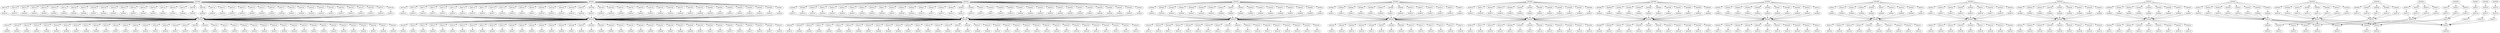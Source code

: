 digraph {
	ID00229 -> ID00000 ;
	ID00230 -> ID00001 ;
	ID00231 -> ID00002 ;
	ID00232 -> ID00003 ;
	ID00233 -> ID00004 ;
	ID00234 -> ID00005 ;
	ID00235 -> ID00006 ;
	ID00236 -> ID00007 ;
	ID00237 -> ID00008 ;
	ID00238 -> ID00009 ;
	ID00239 -> ID00010 ;
	ID00240 -> ID00011 ;
	ID00241 -> ID00012 ;
	ID00242 -> ID00013 ;
	ID00243 -> ID00014 ;
	ID00244 -> ID00015 ;
	ID00245 -> ID00016 ;
	ID00246 -> ID00017 ;
	ID00247 -> ID00018 ;
	ID00248 -> ID00019 ;
	ID00249 -> ID00020 ;
	ID00250 -> ID00021 ;
	ID00251 -> ID00022 ;
	ID00252 -> ID00023 ;
	ID00253 -> ID00024 ;
	ID00254 -> ID00025 ;
	ID00255 -> ID00026 ;
	ID00256 -> ID00027 ;
	ID00257 -> ID00028 ;
	ID00258 -> ID00029 ;
	ID00259 -> ID00030 ;
	ID00260 -> ID00031 ;
	ID00261 -> ID00032 ;
	ID00262 -> ID00033 ;
	ID00263 -> ID00034 ;
	ID00264 -> ID00035 ;
	ID00265 -> ID00036 ;
	ID00266 -> ID00037 ;
	ID00267 -> ID00038 ;
	ID00268 -> ID00039 ;
	ID00269 -> ID00040 ;
	ID00270 -> ID00041 ;
	ID00271 -> ID00042 ;
	ID00272 -> ID00043 ;
	ID00273 -> ID00044 ;
	ID00274 -> ID00045 ;
	ID00275 -> ID00046 ;
	ID00276 -> ID00047 ;
	ID00277 -> ID00048 ;
	ID00278 -> ID00049 ;
	ID00279 -> ID00050 ;
	ID00280 -> ID00051 ;
	ID00281 -> ID00052 ;
	ID00282 -> ID00053 ;
	ID00283 -> ID00054 ;
	ID00284 -> ID00055 ;
	ID00285 -> ID00056 ;
	ID00286 -> ID00057 ;
	ID00287 -> ID00058 ;
	ID00288 -> ID00059 ;
	ID00289 -> ID00060 ;
	ID00290 -> ID00061 ;
	ID00291 -> ID00062 ;
	ID00292 -> ID00063 ;
	ID00293 -> ID00064 ;
	ID00294 -> ID00065 ;
	ID00295 -> ID00066 ;
	ID00296 -> ID00067 ;
	ID00297 -> ID00068 ;
	ID00298 -> ID00069 ;
	ID00299 -> ID00070 ;
	ID00300 -> ID00071 ;
	ID00301 -> ID00072 ;
	ID00302 -> ID00073 ;
	ID00303 -> ID00074 ;
	ID00304 -> ID00075 ;
	ID00305 -> ID00076 ;
	ID00306 -> ID00077 ;
	ID00307 -> ID00078 ;
	ID00308 -> ID00079 ;
	ID00309 -> ID00080 ;
	ID00310 -> ID00081 ;
	ID00311 -> ID00082 ;
	ID00312 -> ID00083 ;
	ID00313 -> ID00084 ;
	ID00314 -> ID00085 ;
	ID00315 -> ID00086 ;
	ID00316 -> ID00087 ;
	ID00317 -> ID00088 ;
	ID00318 -> ID00089 ;
	ID00319 -> ID00090 ;
	ID00320 -> ID00091 ;
	ID00321 -> ID00092 ;
	ID00322 -> ID00093 ;
	ID00323 -> ID00094 ;
	ID00324 -> ID00095 ;
	ID00325 -> ID00096 ;
	ID00326 -> ID00097 ;
	ID00327 -> ID00098 ;
	ID00328 -> ID00099 ;
	ID00329 -> ID00100 ;
	ID00330 -> ID00101 ;
	ID00331 -> ID00102 ;
	ID00332 -> ID00103 ;
	ID00333 -> ID00104 ;
	ID00334 -> ID00105 ;
	ID00335 -> ID00106 ;
	ID00336 -> ID00107 ;
	ID00337 -> ID00108 ;
	ID00338 -> ID00109 ;
	ID00339 -> ID00110 ;
	ID00340 -> ID00111 ;
	ID00341 -> ID00112 ;
	ID00342 -> ID00113 ;
	ID00343 -> ID00114 ;
	ID00344 -> ID00115 ;
	ID00345 -> ID00116 ;
	ID00346 -> ID00117 ;
	ID00347 -> ID00118 ;
	ID00348 -> ID00119 ;
	ID00349 -> ID00120 ;
	ID00350 -> ID00121 ;
	ID00351 -> ID00122 ;
	ID00352 -> ID00123 ;
	ID00353 -> ID00124 ;
	ID00354 -> ID00125 ;
	ID00355 -> ID00126 ;
	ID00356 -> ID00127 ;
	ID00357 -> ID00128 ;
	ID00358 -> ID00129 ;
	ID00359 -> ID00130 ;
	ID00360 -> ID00131 ;
	ID00361 -> ID00132 ;
	ID00362 -> ID00133 ;
	ID00363 -> ID00134 ;
	ID00364 -> ID00135 ;
	ID00365 -> ID00136 ;
	ID00366 -> ID00137 ;
	ID00367 -> ID00138 ;
	ID00368 -> ID00139 ;
	ID00369 -> ID00140 ;
	ID00370 -> ID00141 ;
	ID00371 -> ID00142 ;
	ID00372 -> ID00143 ;
	ID00373 -> ID00144 ;
	ID00374 -> ID00145 ;
	ID00375 -> ID00146 ;
	ID00376 -> ID00147 ;
	ID00377 -> ID00148 ;
	ID00378 -> ID00149 ;
	ID00379 -> ID00150 ;
	ID00380 -> ID00151 ;
	ID00381 -> ID00152 ;
	ID00382 -> ID00153 ;
	ID00383 -> ID00154 ;
	ID00384 -> ID00155 ;
	ID00385 -> ID00156 ;
	ID00386 -> ID00157 ;
	ID00387 -> ID00158 ;
	ID00388 -> ID00159 ;
	ID00389 -> ID00160 ;
	ID00390 -> ID00161 ;
	ID00391 -> ID00162 ;
	ID00392 -> ID00163 ;
	ID00393 -> ID00164 ;
	ID00394 -> ID00165 ;
	ID00395 -> ID00166 ;
	ID00396 -> ID00167 ;
	ID00397 -> ID00168 ;
	ID00398 -> ID00169 ;
	ID00399 -> ID00170 ;
	ID00400 -> ID00171 ;
	ID00401 -> ID00172 ;
	ID00402 -> ID00173 ;
	ID00403 -> ID00174 ;
	ID00404 -> ID00175 ;
	ID00405 -> ID00176 ;
	ID00406 -> ID00177 ;
	ID00407 -> ID00178 ;
	ID00408 -> ID00179 ;
	ID00409 -> ID00180 ;
	ID00410 -> ID00181 ;
	ID00411 -> ID00182 ;
	ID00412 -> ID00183 ;
	ID00413 -> ID00184 ;
	ID00414 -> ID00185 ;
	ID00415 -> ID00186 ;
	ID00416 -> ID00187 ;
	ID00417 -> ID00188 ;
	ID00418 -> ID00189 ;
	ID00419 -> ID00190 ;
	ID00420 -> ID00191 ;
	ID00421 -> ID00192 ;
	ID00422 -> ID00193 ;
	ID00423 -> ID00194 ;
	ID00424 -> ID00195 ;
	ID00425 -> ID00196 ;
	ID00426 -> ID00197 ;
	ID00427 -> ID00198 ;
	ID00428 -> ID00199 ;
	ID00429 -> ID00200 ;
	ID00430 -> ID00201 ;
	ID00431 -> ID00202 ;
	ID00432 -> ID00203 ;
	ID00433 -> ID00204 ;
	ID00434 -> ID00205 ;
	ID00435 -> ID00206 ;
	ID00436 -> ID00207 ;
	ID00437 -> ID00208 ;
	ID00438 -> ID00209 ;
	ID00439 -> ID00210 ;
	ID00440 -> ID00211 ;
	ID00441 -> ID00212 ;
	ID00442 -> ID00213 ;
	ID00443 -> ID00214 ;
	ID00444 -> ID00215 ;
	ID00445 -> ID00216 ;
	ID00446 -> ID00217 ;
	ID00447 -> ID00218 ;
	ID00448 -> ID00219 ;
	ID00449 -> ID00220 ;
	ID00450 -> ID00221 ;
	ID00451 -> ID00222 ;
	ID00452 -> ID00223 ;
	ID00453 -> ID00224 ;
	ID00454 -> ID00225 ;
	ID00455 -> ID00226 ;
	ID00456 -> ID00227 ;
	ID00457 -> ID00228 ;
	ID00458 -> ID00250 ;
	ID00458 -> ID00251 ;
	ID00458 -> ID00254 ;
	ID00458 -> ID00255 ;
	ID00458 -> ID00252 ;
	ID00458 -> ID00253 ;
	ID00458 -> ID00258 ;
	ID00458 -> ID00259 ;
	ID00458 -> ID00256 ;
	ID00458 -> ID00257 ;
	ID00458 -> ID00240 ;
	ID00458 -> ID00244 ;
	ID00458 -> ID00243 ;
	ID00458 -> ID00242 ;
	ID00458 -> ID00241 ;
	ID00458 -> ID00248 ;
	ID00458 -> ID00229 ;
	ID00458 -> ID00247 ;
	ID00458 -> ID00246 ;
	ID00458 -> ID00245 ;
	ID00458 -> ID00249 ;
	ID00458 -> ID00260 ;
	ID00458 -> ID00261 ;
	ID00458 -> ID00262 ;
	ID00458 -> ID00263 ;
	ID00458 -> ID00264 ;
	ID00458 -> ID00265 ;
	ID00458 -> ID00266 ;
	ID00458 -> ID00267 ;
	ID00458 -> ID00268 ;
	ID00458 -> ID00231 ;
	ID00458 -> ID00230 ;
	ID00458 -> ID00233 ;
	ID00458 -> ID00232 ;
	ID00458 -> ID00235 ;
	ID00458 -> ID00234 ;
	ID00458 -> ID00237 ;
	ID00458 -> ID00236 ;
	ID00458 -> ID00239 ;
	ID00458 -> ID00238 ;
	ID00459 -> ID00276 ;
	ID00459 -> ID00277 ;
	ID00459 -> ID00274 ;
	ID00459 -> ID00275 ;
	ID00459 -> ID00272 ;
	ID00459 -> ID00273 ;
	ID00459 -> ID00270 ;
	ID00459 -> ID00271 ;
	ID00459 -> ID00295 ;
	ID00459 -> ID00294 ;
	ID00459 -> ID00293 ;
	ID00459 -> ID00292 ;
	ID00459 -> ID00299 ;
	ID00459 -> ID00298 ;
	ID00459 -> ID00297 ;
	ID00459 -> ID00278 ;
	ID00459 -> ID00296 ;
	ID00459 -> ID00279 ;
	ID00459 -> ID00290 ;
	ID00459 -> ID00291 ;
	ID00459 -> ID00306 ;
	ID00459 -> ID00307 ;
	ID00459 -> ID00304 ;
	ID00459 -> ID00305 ;
	ID00459 -> ID00302 ;
	ID00459 -> ID00303 ;
	ID00459 -> ID00300 ;
	ID00459 -> ID00301 ;
	ID00459 -> ID00285 ;
	ID00459 -> ID00286 ;
	ID00459 -> ID00287 ;
	ID00459 -> ID00288 ;
	ID00459 -> ID00281 ;
	ID00459 -> ID00282 ;
	ID00459 -> ID00283 ;
	ID00459 -> ID00284 ;
	ID00459 -> ID00269 ;
	ID00459 -> ID00289 ;
	ID00459 -> ID00280 ;
	ID00460 -> ID00319 ;
	ID00460 -> ID00320 ;
	ID00460 -> ID00321 ;
	ID00460 -> ID00343 ;
	ID00460 -> ID00324 ;
	ID00460 -> ID00342 ;
	ID00460 -> ID00325 ;
	ID00460 -> ID00341 ;
	ID00460 -> ID00322 ;
	ID00460 -> ID00340 ;
	ID00460 -> ID00323 ;
	ID00460 -> ID00328 ;
	ID00460 -> ID00329 ;
	ID00460 -> ID00326 ;
	ID00460 -> ID00327 ;
	ID00460 -> ID00309 ;
	ID00460 -> ID00308 ;
	ID00460 -> ID00338 ;
	ID00460 -> ID00337 ;
	ID00460 -> ID00339 ;
	ID00460 -> ID00334 ;
	ID00460 -> ID00333 ;
	ID00460 -> ID00336 ;
	ID00460 -> ID00335 ;
	ID00460 -> ID00310 ;
	ID00460 -> ID00311 ;
	ID00460 -> ID00330 ;
	ID00460 -> ID00312 ;
	ID00460 -> ID00313 ;
	ID00460 -> ID00332 ;
	ID00460 -> ID00314 ;
	ID00460 -> ID00331 ;
	ID00460 -> ID00315 ;
	ID00460 -> ID00316 ;
	ID00460 -> ID00317 ;
	ID00460 -> ID00318 ;
	ID00461 -> ID00356 ;
	ID00461 -> ID00355 ;
	ID00461 -> ID00358 ;
	ID00461 -> ID00349 ;
	ID00461 -> ID00357 ;
	ID00461 -> ID00348 ;
	ID00461 -> ID00347 ;
	ID00461 -> ID00359 ;
	ID00461 -> ID00346 ;
	ID00461 -> ID00345 ;
	ID00461 -> ID00344 ;
	ID00461 -> ID00361 ;
	ID00461 -> ID00360 ;
	ID00461 -> ID00350 ;
	ID00461 -> ID00352 ;
	ID00461 -> ID00351 ;
	ID00461 -> ID00354 ;
	ID00461 -> ID00353 ;
	ID00462 -> ID00369 ;
	ID00462 -> ID00368 ;
	ID00462 -> ID00367 ;
	ID00462 -> ID00366 ;
	ID00462 -> ID00372 ;
	ID00462 -> ID00371 ;
	ID00462 -> ID00370 ;
	ID00462 -> ID00365 ;
	ID00462 -> ID00375 ;
	ID00462 -> ID00364 ;
	ID00462 -> ID00363 ;
	ID00462 -> ID00374 ;
	ID00462 -> ID00362 ;
	ID00462 -> ID00373 ;
	ID00463 -> ID00379 ;
	ID00463 -> ID00388 ;
	ID00463 -> ID00378 ;
	ID00463 -> ID00377 ;
	ID00463 -> ID00381 ;
	ID00463 -> ID00380 ;
	ID00463 -> ID00383 ;
	ID00463 -> ID00382 ;
	ID00463 -> ID00376 ;
	ID00463 -> ID00385 ;
	ID00463 -> ID00384 ;
	ID00463 -> ID00387 ;
	ID00463 -> ID00386 ;
	ID00464 -> ID00389 ;
	ID00464 -> ID00390 ;
	ID00464 -> ID00399 ;
	ID00464 -> ID00398 ;
	ID00464 -> ID00400 ;
	ID00464 -> ID00397 ;
	ID00464 -> ID00396 ;
	ID00464 -> ID00395 ;
	ID00464 -> ID00394 ;
	ID00464 -> ID00393 ;
	ID00464 -> ID00392 ;
	ID00464 -> ID00391 ;
	ID00465 -> ID00411 ;
	ID00465 -> ID00410 ;
	ID00465 -> ID00401 ;
	ID00465 -> ID00402 ;
	ID00465 -> ID00407 ;
	ID00465 -> ID00403 ;
	ID00465 -> ID00408 ;
	ID00465 -> ID00404 ;
	ID00465 -> ID00409 ;
	ID00465 -> ID00405 ;
	ID00465 -> ID00406 ;
	ID00466 -> ID00415 ;
	ID00466 -> ID00414 ;
	ID00466 -> ID00417 ;
	ID00466 -> ID00416 ;
	ID00466 -> ID00413 ;
	ID00466 -> ID00421 ;
	ID00466 -> ID00412 ;
	ID00466 -> ID00420 ;
	ID00466 -> ID00418 ;
	ID00466 -> ID00419 ;
	ID00467 -> ID00428 ;
	ID00467 -> ID00427 ;
	ID00467 -> ID00426 ;
	ID00467 -> ID00425 ;
	ID00467 -> ID00424 ;
	ID00467 -> ID00423 ;
	ID00467 -> ID00422 ;
	ID00467 -> ID00429 ;
	ID00467 -> ID00430 ;
	ID00468 -> ID00433 ;
	ID00468 -> ID00432 ;
	ID00468 -> ID00435 ;
	ID00468 -> ID00434 ;
	ID00468 -> ID00437 ;
	ID00468 -> ID00436 ;
	ID00468 -> ID00439 ;
	ID00468 -> ID00438 ;
	ID00468 -> ID00431 ;
	ID00469 -> ID00446 ;
	ID00469 -> ID00445 ;
	ID00469 -> ID00444 ;
	ID00469 -> ID00443 ;
	ID00469 -> ID00448 ;
	ID00469 -> ID00447 ;
	ID00469 -> ID00442 ;
	ID00469 -> ID00441 ;
	ID00469 -> ID00440 ;
	ID00470 -> ID00450 ;
	ID00470 -> ID00451 ;
	ID00470 -> ID00452 ;
	ID00470 -> ID00453 ;
	ID00470 -> ID00449 ;
	ID00470 -> ID00454 ;
	ID00470 -> ID00455 ;
	ID00470 -> ID00456 ;
	ID00471 -> ID00450 ;
	ID00471 -> ID00451 ;
	ID00471 -> ID00452 ;
	ID00471 -> ID00453 ;
	ID00471 -> ID00454 ;
	ID00471 -> ID00455 ;
	ID00471 -> ID00456 ;
	ID00471 -> ID00457 ;
	ID00472 -> ID00453 ;
	ID00472 -> ID00454 ;
	ID00472 -> ID00455 ;
	ID00472 -> ID00456 ;
	ID00472 -> ID00457 ;
	ID00473 -> ID00454 ;
	ID00473 -> ID00455 ;
	ID00473 -> ID00456 ;
	ID00473 -> ID00457 ;
	ID00474 -> ID00455 ;
	ID00474 -> ID00456 ;
	ID00474 -> ID00457 ;
	ID00475 -> ID00457 ;
	ID00476 -> ID00457 ;
	ID00477 -> ID00457 ;
	ID00478 -> ID00458 ;
	ID00479 -> ID00458 ;
	ID00480 -> ID00458 ;
	ID00481 -> ID00458 ;
	ID00482 -> ID00458 ;
	ID00483 -> ID00458 ;
	ID00484 -> ID00458 ;
	ID00485 -> ID00458 ;
	ID00486 -> ID00458 ;
	ID00487 -> ID00458 ;
	ID00488 -> ID00458 ;
	ID00489 -> ID00458 ;
	ID00490 -> ID00458 ;
	ID00491 -> ID00458 ;
	ID00492 -> ID00458 ;
	ID00493 -> ID00458 ;
	ID00494 -> ID00458 ;
	ID00495 -> ID00458 ;
	ID00496 -> ID00458 ;
	ID00497 -> ID00458 ;
	ID00498 -> ID00458 ;
	ID00499 -> ID00458 ;
	ID00500 -> ID00458 ;
	ID00501 -> ID00458 ;
	ID00502 -> ID00458 ;
	ID00503 -> ID00458 ;
	ID00504 -> ID00458 ;
	ID00505 -> ID00458 ;
	ID00506 -> ID00458 ;
	ID00507 -> ID00458 ;
	ID00508 -> ID00458 ;
	ID00509 -> ID00458 ;
	ID00510 -> ID00458 ;
	ID00511 -> ID00458 ;
	ID00512 -> ID00458 ;
	ID00513 -> ID00458 ;
	ID00514 -> ID00458 ;
	ID00515 -> ID00458 ;
	ID00516 -> ID00458 ;
	ID00517 -> ID00458 ;
	ID00518 -> ID00459 ;
	ID00519 -> ID00459 ;
	ID00520 -> ID00459 ;
	ID00521 -> ID00459 ;
	ID00522 -> ID00459 ;
	ID00523 -> ID00459 ;
	ID00524 -> ID00459 ;
	ID00525 -> ID00459 ;
	ID00526 -> ID00459 ;
	ID00527 -> ID00459 ;
	ID00528 -> ID00459 ;
	ID00529 -> ID00459 ;
	ID00530 -> ID00459 ;
	ID00531 -> ID00459 ;
	ID00532 -> ID00459 ;
	ID00533 -> ID00459 ;
	ID00534 -> ID00459 ;
	ID00535 -> ID00459 ;
	ID00536 -> ID00459 ;
	ID00537 -> ID00459 ;
	ID00538 -> ID00459 ;
	ID00539 -> ID00459 ;
	ID00540 -> ID00459 ;
	ID00541 -> ID00459 ;
	ID00542 -> ID00459 ;
	ID00543 -> ID00459 ;
	ID00544 -> ID00459 ;
	ID00545 -> ID00459 ;
	ID00546 -> ID00459 ;
	ID00547 -> ID00459 ;
	ID00548 -> ID00459 ;
	ID00549 -> ID00459 ;
	ID00550 -> ID00459 ;
	ID00551 -> ID00459 ;
	ID00552 -> ID00459 ;
	ID00553 -> ID00459 ;
	ID00554 -> ID00459 ;
	ID00555 -> ID00459 ;
	ID00556 -> ID00459 ;
	ID00557 -> ID00460 ;
	ID00558 -> ID00460 ;
	ID00559 -> ID00460 ;
	ID00560 -> ID00460 ;
	ID00561 -> ID00460 ;
	ID00562 -> ID00460 ;
	ID00563 -> ID00460 ;
	ID00564 -> ID00460 ;
	ID00565 -> ID00460 ;
	ID00566 -> ID00460 ;
	ID00567 -> ID00460 ;
	ID00568 -> ID00460 ;
	ID00569 -> ID00460 ;
	ID00570 -> ID00460 ;
	ID00571 -> ID00460 ;
	ID00572 -> ID00460 ;
	ID00573 -> ID00460 ;
	ID00574 -> ID00460 ;
	ID00575 -> ID00460 ;
	ID00576 -> ID00460 ;
	ID00577 -> ID00460 ;
	ID00578 -> ID00460 ;
	ID00579 -> ID00460 ;
	ID00580 -> ID00460 ;
	ID00581 -> ID00460 ;
	ID00582 -> ID00460 ;
	ID00583 -> ID00460 ;
	ID00584 -> ID00460 ;
	ID00585 -> ID00460 ;
	ID00586 -> ID00460 ;
	ID00587 -> ID00460 ;
	ID00588 -> ID00460 ;
	ID00589 -> ID00460 ;
	ID00590 -> ID00460 ;
	ID00591 -> ID00460 ;
	ID00592 -> ID00460 ;
	ID00593 -> ID00461 ;
	ID00594 -> ID00461 ;
	ID00595 -> ID00461 ;
	ID00596 -> ID00461 ;
	ID00597 -> ID00461 ;
	ID00598 -> ID00461 ;
	ID00599 -> ID00461 ;
	ID00600 -> ID00461 ;
	ID00601 -> ID00461 ;
	ID00602 -> ID00461 ;
	ID00603 -> ID00461 ;
	ID00604 -> ID00461 ;
	ID00605 -> ID00461 ;
	ID00606 -> ID00461 ;
	ID00607 -> ID00461 ;
	ID00608 -> ID00461 ;
	ID00609 -> ID00461 ;
	ID00610 -> ID00461 ;
	ID00611 -> ID00462 ;
	ID00612 -> ID00462 ;
	ID00613 -> ID00462 ;
	ID00614 -> ID00462 ;
	ID00615 -> ID00462 ;
	ID00616 -> ID00462 ;
	ID00617 -> ID00462 ;
	ID00618 -> ID00462 ;
	ID00619 -> ID00462 ;
	ID00620 -> ID00462 ;
	ID00621 -> ID00462 ;
	ID00622 -> ID00462 ;
	ID00623 -> ID00462 ;
	ID00624 -> ID00462 ;
	ID00625 -> ID00463 ;
	ID00626 -> ID00463 ;
	ID00627 -> ID00463 ;
	ID00628 -> ID00463 ;
	ID00629 -> ID00463 ;
	ID00630 -> ID00463 ;
	ID00631 -> ID00463 ;
	ID00632 -> ID00463 ;
	ID00633 -> ID00463 ;
	ID00634 -> ID00463 ;
	ID00635 -> ID00463 ;
	ID00636 -> ID00463 ;
	ID00637 -> ID00463 ;
	ID00638 -> ID00464 ;
	ID00639 -> ID00464 ;
	ID00640 -> ID00464 ;
	ID00641 -> ID00464 ;
	ID00642 -> ID00464 ;
	ID00643 -> ID00464 ;
	ID00644 -> ID00464 ;
	ID00645 -> ID00464 ;
	ID00646 -> ID00464 ;
	ID00647 -> ID00464 ;
	ID00648 -> ID00464 ;
	ID00649 -> ID00464 ;
	ID00650 -> ID00465 ;
	ID00651 -> ID00465 ;
	ID00652 -> ID00465 ;
	ID00653 -> ID00465 ;
	ID00654 -> ID00465 ;
	ID00655 -> ID00465 ;
	ID00656 -> ID00465 ;
	ID00657 -> ID00465 ;
	ID00658 -> ID00465 ;
	ID00659 -> ID00465 ;
	ID00660 -> ID00465 ;
	ID00661 -> ID00466 ;
	ID00662 -> ID00466 ;
	ID00663 -> ID00466 ;
	ID00664 -> ID00466 ;
	ID00665 -> ID00466 ;
	ID00666 -> ID00466 ;
	ID00667 -> ID00466 ;
	ID00668 -> ID00466 ;
	ID00669 -> ID00466 ;
	ID00670 -> ID00466 ;
	ID00671 -> ID00467 ;
	ID00672 -> ID00467 ;
	ID00673 -> ID00467 ;
	ID00674 -> ID00467 ;
	ID00675 -> ID00467 ;
	ID00676 -> ID00467 ;
	ID00677 -> ID00467 ;
	ID00678 -> ID00467 ;
	ID00679 -> ID00467 ;
	ID00680 -> ID00468 ;
	ID00681 -> ID00468 ;
	ID00682 -> ID00468 ;
	ID00683 -> ID00468 ;
	ID00684 -> ID00468 ;
	ID00685 -> ID00468 ;
	ID00686 -> ID00468 ;
	ID00687 -> ID00468 ;
	ID00688 -> ID00468 ;
	ID00689 -> ID00469 ;
	ID00690 -> ID00469 ;
	ID00691 -> ID00469 ;
	ID00692 -> ID00469 ;
	ID00693 -> ID00469 ;
	ID00694 -> ID00469 ;
	ID00695 -> ID00469 ;
	ID00696 -> ID00469 ;
	ID00697 -> ID00469 ;
	ID00698 -> ID00470 ;
	ID00699 -> ID00470 ;
	ID00700 -> ID00470 ;
	ID00701 -> ID00470 ;
	ID00702 -> ID00470 ;
	ID00703 -> ID00470 ;
	ID00704 -> ID00470 ;
	ID00705 -> ID00470 ;
	ID00706 -> ID00471 ;
	ID00707 -> ID00471 ;
	ID00708 -> ID00471 ;
	ID00709 -> ID00471 ;
	ID00710 -> ID00471 ;
	ID00711 -> ID00471 ;
	ID00712 -> ID00471 ;
	ID00713 -> ID00471 ;
	ID00714 -> ID00472 ;
	ID00715 -> ID00472 ;
	ID00716 -> ID00472 ;
	ID00717 -> ID00472 ;
	ID00718 -> ID00472 ;
	ID00719 -> ID00473 ;
	ID00720 -> ID00473 ;
	ID00721 -> ID00473 ;
	ID00722 -> ID00473 ;
	ID00723 -> ID00474 ;
	ID00724 -> ID00474 ;
	ID00725 -> ID00474 ;
	ID00726 -> ID00475 ;
	ID00727 -> ID00476 ;
	ID00728 -> ID00477 ;
	ID00729 -> ID00478 ;
	ID00730 -> ID00479 ;
	ID00731 -> ID00480 ;
	ID00732 -> ID00481 ;
	ID00733 -> ID00482 ;
	ID00734 -> ID00483 ;
	ID00735 -> ID00484 ;
	ID00736 -> ID00485 ;
	ID00737 -> ID00486 ;
	ID00738 -> ID00487 ;
	ID00739 -> ID00488 ;
	ID00740 -> ID00489 ;
	ID00741 -> ID00490 ;
	ID00742 -> ID00491 ;
	ID00743 -> ID00492 ;
	ID00744 -> ID00493 ;
	ID00745 -> ID00494 ;
	ID00746 -> ID00495 ;
	ID00747 -> ID00496 ;
	ID00748 -> ID00497 ;
	ID00749 -> ID00498 ;
	ID00750 -> ID00499 ;
	ID00751 -> ID00500 ;
	ID00752 -> ID00501 ;
	ID00753 -> ID00502 ;
	ID00754 -> ID00503 ;
	ID00755 -> ID00504 ;
	ID00756 -> ID00505 ;
	ID00757 -> ID00506 ;
	ID00758 -> ID00507 ;
	ID00759 -> ID00508 ;
	ID00760 -> ID00509 ;
	ID00761 -> ID00510 ;
	ID00762 -> ID00511 ;
	ID00763 -> ID00512 ;
	ID00764 -> ID00513 ;
	ID00765 -> ID00514 ;
	ID00766 -> ID00515 ;
	ID00767 -> ID00516 ;
	ID00768 -> ID00517 ;
	ID00769 -> ID00518 ;
	ID00770 -> ID00519 ;
	ID00771 -> ID00520 ;
	ID00772 -> ID00521 ;
	ID00773 -> ID00522 ;
	ID00774 -> ID00523 ;
	ID00775 -> ID00524 ;
	ID00776 -> ID00525 ;
	ID00777 -> ID00526 ;
	ID00778 -> ID00527 ;
	ID00779 -> ID00528 ;
	ID00780 -> ID00529 ;
	ID00781 -> ID00530 ;
	ID00782 -> ID00531 ;
	ID00783 -> ID00532 ;
	ID00784 -> ID00533 ;
	ID00785 -> ID00534 ;
	ID00786 -> ID00535 ;
	ID00787 -> ID00536 ;
	ID00788 -> ID00537 ;
	ID00789 -> ID00538 ;
	ID00790 -> ID00539 ;
	ID00791 -> ID00540 ;
	ID00792 -> ID00541 ;
	ID00793 -> ID00542 ;
	ID00794 -> ID00543 ;
	ID00795 -> ID00544 ;
	ID00796 -> ID00545 ;
	ID00797 -> ID00546 ;
	ID00798 -> ID00547 ;
	ID00799 -> ID00548 ;
	ID00800 -> ID00549 ;
	ID00801 -> ID00550 ;
	ID00802 -> ID00551 ;
	ID00803 -> ID00552 ;
	ID00804 -> ID00553 ;
	ID00805 -> ID00554 ;
	ID00806 -> ID00555 ;
	ID00807 -> ID00556 ;
	ID00808 -> ID00557 ;
	ID00809 -> ID00558 ;
	ID00810 -> ID00559 ;
	ID00811 -> ID00560 ;
	ID00812 -> ID00561 ;
	ID00813 -> ID00562 ;
	ID00814 -> ID00563 ;
	ID00815 -> ID00564 ;
	ID00816 -> ID00565 ;
	ID00817 -> ID00566 ;
	ID00818 -> ID00567 ;
	ID00819 -> ID00568 ;
	ID00820 -> ID00569 ;
	ID00821 -> ID00570 ;
	ID00822 -> ID00571 ;
	ID00823 -> ID00572 ;
	ID00824 -> ID00573 ;
	ID00825 -> ID00574 ;
	ID00826 -> ID00575 ;
	ID00827 -> ID00576 ;
	ID00828 -> ID00577 ;
	ID00829 -> ID00578 ;
	ID00830 -> ID00579 ;
	ID00831 -> ID00580 ;
	ID00832 -> ID00581 ;
	ID00833 -> ID00582 ;
	ID00834 -> ID00583 ;
	ID00835 -> ID00584 ;
	ID00836 -> ID00585 ;
	ID00837 -> ID00586 ;
	ID00838 -> ID00587 ;
	ID00839 -> ID00588 ;
	ID00840 -> ID00589 ;
	ID00841 -> ID00590 ;
	ID00842 -> ID00591 ;
	ID00843 -> ID00592 ;
	ID00844 -> ID00593 ;
	ID00845 -> ID00594 ;
	ID00846 -> ID00595 ;
	ID00847 -> ID00596 ;
	ID00848 -> ID00597 ;
	ID00849 -> ID00598 ;
	ID00850 -> ID00599 ;
	ID00851 -> ID00600 ;
	ID00852 -> ID00601 ;
	ID00853 -> ID00602 ;
	ID00854 -> ID00603 ;
	ID00855 -> ID00604 ;
	ID00856 -> ID00605 ;
	ID00857 -> ID00606 ;
	ID00858 -> ID00607 ;
	ID00859 -> ID00608 ;
	ID00860 -> ID00609 ;
	ID00861 -> ID00610 ;
	ID00862 -> ID00611 ;
	ID00863 -> ID00612 ;
	ID00864 -> ID00613 ;
	ID00865 -> ID00614 ;
	ID00866 -> ID00615 ;
	ID00867 -> ID00616 ;
	ID00868 -> ID00617 ;
	ID00869 -> ID00618 ;
	ID00870 -> ID00619 ;
	ID00871 -> ID00620 ;
	ID00872 -> ID00621 ;
	ID00873 -> ID00622 ;
	ID00874 -> ID00623 ;
	ID00875 -> ID00624 ;
	ID00876 -> ID00625 ;
	ID00877 -> ID00626 ;
	ID00878 -> ID00627 ;
	ID00879 -> ID00628 ;
	ID00880 -> ID00629 ;
	ID00881 -> ID00630 ;
	ID00882 -> ID00631 ;
	ID00883 -> ID00632 ;
	ID00884 -> ID00633 ;
	ID00885 -> ID00634 ;
	ID00886 -> ID00635 ;
	ID00887 -> ID00636 ;
	ID00888 -> ID00637 ;
	ID00889 -> ID00638 ;
	ID00890 -> ID00639 ;
	ID00891 -> ID00640 ;
	ID00892 -> ID00641 ;
	ID00893 -> ID00642 ;
	ID00894 -> ID00643 ;
	ID00895 -> ID00644 ;
	ID00896 -> ID00645 ;
	ID00897 -> ID00646 ;
	ID00898 -> ID00647 ;
	ID00899 -> ID00648 ;
	ID00900 -> ID00649 ;
	ID00901 -> ID00650 ;
	ID00902 -> ID00651 ;
	ID00903 -> ID00652 ;
	ID00904 -> ID00653 ;
	ID00905 -> ID00654 ;
	ID00906 -> ID00655 ;
	ID00907 -> ID00656 ;
	ID00908 -> ID00657 ;
	ID00909 -> ID00658 ;
	ID00910 -> ID00659 ;
	ID00911 -> ID00660 ;
	ID00912 -> ID00661 ;
	ID00913 -> ID00662 ;
	ID00914 -> ID00663 ;
	ID00915 -> ID00664 ;
	ID00916 -> ID00665 ;
	ID00917 -> ID00666 ;
	ID00918 -> ID00667 ;
	ID00919 -> ID00668 ;
	ID00920 -> ID00669 ;
	ID00921 -> ID00670 ;
	ID00922 -> ID00671 ;
	ID00923 -> ID00672 ;
	ID00924 -> ID00673 ;
	ID00925 -> ID00674 ;
	ID00926 -> ID00675 ;
	ID00927 -> ID00676 ;
	ID00928 -> ID00677 ;
	ID00929 -> ID00678 ;
	ID00930 -> ID00679 ;
	ID00931 -> ID00680 ;
	ID00932 -> ID00681 ;
	ID00933 -> ID00682 ;
	ID00934 -> ID00683 ;
	ID00935 -> ID00684 ;
	ID00936 -> ID00685 ;
	ID00937 -> ID00686 ;
	ID00938 -> ID00687 ;
	ID00939 -> ID00688 ;
	ID00940 -> ID00689 ;
	ID00941 -> ID00690 ;
	ID00942 -> ID00691 ;
	ID00943 -> ID00692 ;
	ID00944 -> ID00693 ;
	ID00945 -> ID00694 ;
	ID00946 -> ID00695 ;
	ID00947 -> ID00696 ;
	ID00948 -> ID00697 ;
	ID00949 -> ID00698 ;
	ID00950 -> ID00699 ;
	ID00951 -> ID00700 ;
	ID00952 -> ID00701 ;
	ID00953 -> ID00702 ;
	ID00954 -> ID00703 ;
	ID00955 -> ID00704 ;
	ID00956 -> ID00705 ;
	ID00957 -> ID00706 ;
	ID00958 -> ID00707 ;
	ID00959 -> ID00708 ;
	ID00960 -> ID00709 ;
	ID00961 -> ID00710 ;
	ID00962 -> ID00711 ;
	ID00963 -> ID00712 ;
	ID00964 -> ID00713 ;
	ID00965 -> ID00714 ;
	ID00966 -> ID00715 ;
	ID00967 -> ID00716 ;
	ID00968 -> ID00717 ;
	ID00969 -> ID00718 ;
	ID00970 -> ID00719 ;
	ID00971 -> ID00720 ;
	ID00972 -> ID00721 ;
	ID00973 -> ID00722 ;
	ID00974 -> ID00723 ;
	ID00975 -> ID00724 ;
	ID00976 -> ID00725 ;
	ID00977 -> ID00726 ;
	ID00978 -> ID00727 ;
	ID00979 -> ID00728 ;
	ID00980 -> ID00735 ;
	ID00980 -> ID00753 ;
	ID00980 -> ID00754 ;
	ID00980 -> ID00736 ;
	ID00980 -> ID00733 ;
	ID00980 -> ID00751 ;
	ID00980 -> ID00734 ;
	ID00980 -> ID00752 ;
	ID00980 -> ID00757 ;
	ID00980 -> ID00731 ;
	ID00980 -> ID00758 ;
	ID00980 -> ID00732 ;
	ID00980 -> ID00755 ;
	ID00980 -> ID00756 ;
	ID00980 -> ID00730 ;
	ID00980 -> ID00750 ;
	ID00980 -> ID00749 ;
	ID00980 -> ID00748 ;
	ID00980 -> ID00729 ;
	ID00980 -> ID00762 ;
	ID00980 -> ID00744 ;
	ID00980 -> ID00763 ;
	ID00980 -> ID00745 ;
	ID00980 -> ID00764 ;
	ID00980 -> ID00746 ;
	ID00980 -> ID00765 ;
	ID00980 -> ID00747 ;
	ID00980 -> ID00766 ;
	ID00980 -> ID00740 ;
	ID00980 -> ID00767 ;
	ID00980 -> ID00741 ;
	ID00980 -> ID00768 ;
	ID00980 -> ID00742 ;
	ID00980 -> ID00743 ;
	ID00980 -> ID00760 ;
	ID00980 -> ID00761 ;
	ID00980 -> ID00759 ;
	ID00980 -> ID00738 ;
	ID00980 -> ID00737 ;
	ID00980 -> ID00739 ;
	ID00981 -> ID00770 ;
	ID00981 -> ID00772 ;
	ID00981 -> ID00790 ;
	ID00981 -> ID00771 ;
	ID00981 -> ID00792 ;
	ID00981 -> ID00791 ;
	ID00981 -> ID00794 ;
	ID00981 -> ID00793 ;
	ID00981 -> ID00796 ;
	ID00981 -> ID00778 ;
	ID00981 -> ID00795 ;
	ID00981 -> ID00777 ;
	ID00981 -> ID00798 ;
	ID00981 -> ID00797 ;
	ID00981 -> ID00779 ;
	ID00981 -> ID00774 ;
	ID00981 -> ID00799 ;
	ID00981 -> ID00773 ;
	ID00981 -> ID00776 ;
	ID00981 -> ID00775 ;
	ID00981 -> ID00804 ;
	ID00981 -> ID00803 ;
	ID00981 -> ID00806 ;
	ID00981 -> ID00805 ;
	ID00981 -> ID00800 ;
	ID00981 -> ID00807 ;
	ID00981 -> ID00802 ;
	ID00981 -> ID00801 ;
	ID00981 -> ID00769 ;
	ID00981 -> ID00783 ;
	ID00981 -> ID00782 ;
	ID00981 -> ID00781 ;
	ID00981 -> ID00780 ;
	ID00981 -> ID00789 ;
	ID00981 -> ID00788 ;
	ID00981 -> ID00787 ;
	ID00981 -> ID00786 ;
	ID00981 -> ID00785 ;
	ID00981 -> ID00784 ;
	ID00982 -> ID00817 ;
	ID00982 -> ID00816 ;
	ID00982 -> ID00815 ;
	ID00982 -> ID00814 ;
	ID00982 -> ID00839 ;
	ID00982 -> ID00838 ;
	ID00982 -> ID00837 ;
	ID00982 -> ID00819 ;
	ID00982 -> ID00836 ;
	ID00982 -> ID00818 ;
	ID00982 -> ID00820 ;
	ID00982 -> ID00843 ;
	ID00982 -> ID00841 ;
	ID00982 -> ID00823 ;
	ID00982 -> ID00842 ;
	ID00982 -> ID00824 ;
	ID00982 -> ID00821 ;
	ID00982 -> ID00840 ;
	ID00982 -> ID00822 ;
	ID00982 -> ID00829 ;
	ID00982 -> ID00808 ;
	ID00982 -> ID00826 ;
	ID00982 -> ID00825 ;
	ID00982 -> ID00828 ;
	ID00982 -> ID00809 ;
	ID00982 -> ID00827 ;
	ID00982 -> ID00832 ;
	ID00982 -> ID00833 ;
	ID00982 -> ID00834 ;
	ID00982 -> ID00835 ;
	ID00982 -> ID00810 ;
	ID00982 -> ID00811 ;
	ID00982 -> ID00812 ;
	ID00982 -> ID00830 ;
	ID00982 -> ID00813 ;
	ID00982 -> ID00831 ;
	ID00983 -> ID00847 ;
	ID00983 -> ID00848 ;
	ID00983 -> ID00858 ;
	ID00983 -> ID00849 ;
	ID00983 -> ID00859 ;
	ID00983 -> ID00851 ;
	ID00983 -> ID00850 ;
	ID00983 -> ID00853 ;
	ID00983 -> ID00861 ;
	ID00983 -> ID00852 ;
	ID00983 -> ID00855 ;
	ID00983 -> ID00854 ;
	ID00983 -> ID00857 ;
	ID00983 -> ID00856 ;
	ID00983 -> ID00845 ;
	ID00983 -> ID00846 ;
	ID00983 -> ID00844 ;
	ID00983 -> ID00860 ;
	ID00984 -> ID00869 ;
	ID00984 -> ID00864 ;
	ID00984 -> ID00863 ;
	ID00984 -> ID00862 ;
	ID00984 -> ID00868 ;
	ID00984 -> ID00873 ;
	ID00984 -> ID00867 ;
	ID00984 -> ID00872 ;
	ID00984 -> ID00875 ;
	ID00984 -> ID00866 ;
	ID00984 -> ID00865 ;
	ID00984 -> ID00874 ;
	ID00984 -> ID00871 ;
	ID00984 -> ID00870 ;
	ID00985 -> ID00877 ;
	ID00985 -> ID00876 ;
	ID00985 -> ID00879 ;
	ID00985 -> ID00888 ;
	ID00985 -> ID00878 ;
	ID00985 -> ID00887 ;
	ID00985 -> ID00886 ;
	ID00985 -> ID00885 ;
	ID00985 -> ID00884 ;
	ID00985 -> ID00883 ;
	ID00985 -> ID00882 ;
	ID00985 -> ID00881 ;
	ID00985 -> ID00880 ;
	ID00986 -> ID00889 ;
	ID00986 -> ID00892 ;
	ID00986 -> ID00893 ;
	ID00986 -> ID00890 ;
	ID00986 -> ID00891 ;
	ID00986 -> ID00896 ;
	ID00986 -> ID00897 ;
	ID00986 -> ID00894 ;
	ID00986 -> ID00900 ;
	ID00986 -> ID00895 ;
	ID00986 -> ID00898 ;
	ID00986 -> ID00899 ;
	ID00987 -> ID00904 ;
	ID00987 -> ID00905 ;
	ID00987 -> ID00902 ;
	ID00987 -> ID00903 ;
	ID00987 -> ID00908 ;
	ID00987 -> ID00909 ;
	ID00987 -> ID00906 ;
	ID00987 -> ID00907 ;
	ID00987 -> ID00901 ;
	ID00987 -> ID00911 ;
	ID00987 -> ID00910 ;
	ID00988 -> ID00913 ;
	ID00988 -> ID00914 ;
	ID00988 -> ID00915 ;
	ID00988 -> ID00916 ;
	ID00988 -> ID00917 ;
	ID00988 -> ID00918 ;
	ID00988 -> ID00919 ;
	ID00988 -> ID00921 ;
	ID00988 -> ID00912 ;
	ID00988 -> ID00920 ;
	ID00989 -> ID00930 ;
	ID00989 -> ID00925 ;
	ID00989 -> ID00924 ;
	ID00989 -> ID00927 ;
	ID00989 -> ID00926 ;
	ID00989 -> ID00929 ;
	ID00989 -> ID00928 ;
	ID00989 -> ID00923 ;
	ID00989 -> ID00922 ;
	ID00990 -> ID00931 ;
	ID00990 -> ID00932 ;
	ID00990 -> ID00933 ;
	ID00990 -> ID00934 ;
	ID00990 -> ID00938 ;
	ID00990 -> ID00937 ;
	ID00990 -> ID00936 ;
	ID00990 -> ID00935 ;
	ID00990 -> ID00939 ;
	ID00991 -> ID00940 ;
	ID00991 -> ID00941 ;
	ID00991 -> ID00944 ;
	ID00991 -> ID00945 ;
	ID00991 -> ID00942 ;
	ID00991 -> ID00943 ;
	ID00991 -> ID00947 ;
	ID00991 -> ID00946 ;
	ID00991 -> ID00948 ;
	ID00992 -> ID00953 ;
	ID00992 -> ID00954 ;
	ID00992 -> ID00955 ;
	ID00992 -> ID00956 ;
	ID00992 -> ID00950 ;
	ID00992 -> ID00951 ;
	ID00992 -> ID00952 ;
	ID00992 -> ID00949 ;
	ID00993 -> ID00964 ;
	ID00993 -> ID00962 ;
	ID00993 -> ID00963 ;
	ID00993 -> ID00960 ;
	ID00993 -> ID00961 ;
	ID00993 -> ID00959 ;
	ID00993 -> ID00958 ;
	ID00993 -> ID00957 ;
	ID00994 -> ID00968 ;
	ID00994 -> ID00966 ;
	ID00994 -> ID00969 ;
	ID00994 -> ID00967 ;
	ID00994 -> ID00965 ;
	ID00995 -> ID00970 ;
	ID00995 -> ID00972 ;
	ID00995 -> ID00971 ;
	ID00995 -> ID00973 ;
	ID00996 -> ID00974 ;
	ID00996 -> ID00976 ;
	ID00996 -> ID00975 ;
	ID00997 -> ID00977 ;
	ID00998 -> ID00978 ;
	ID00999 -> ID00979 ;
}
